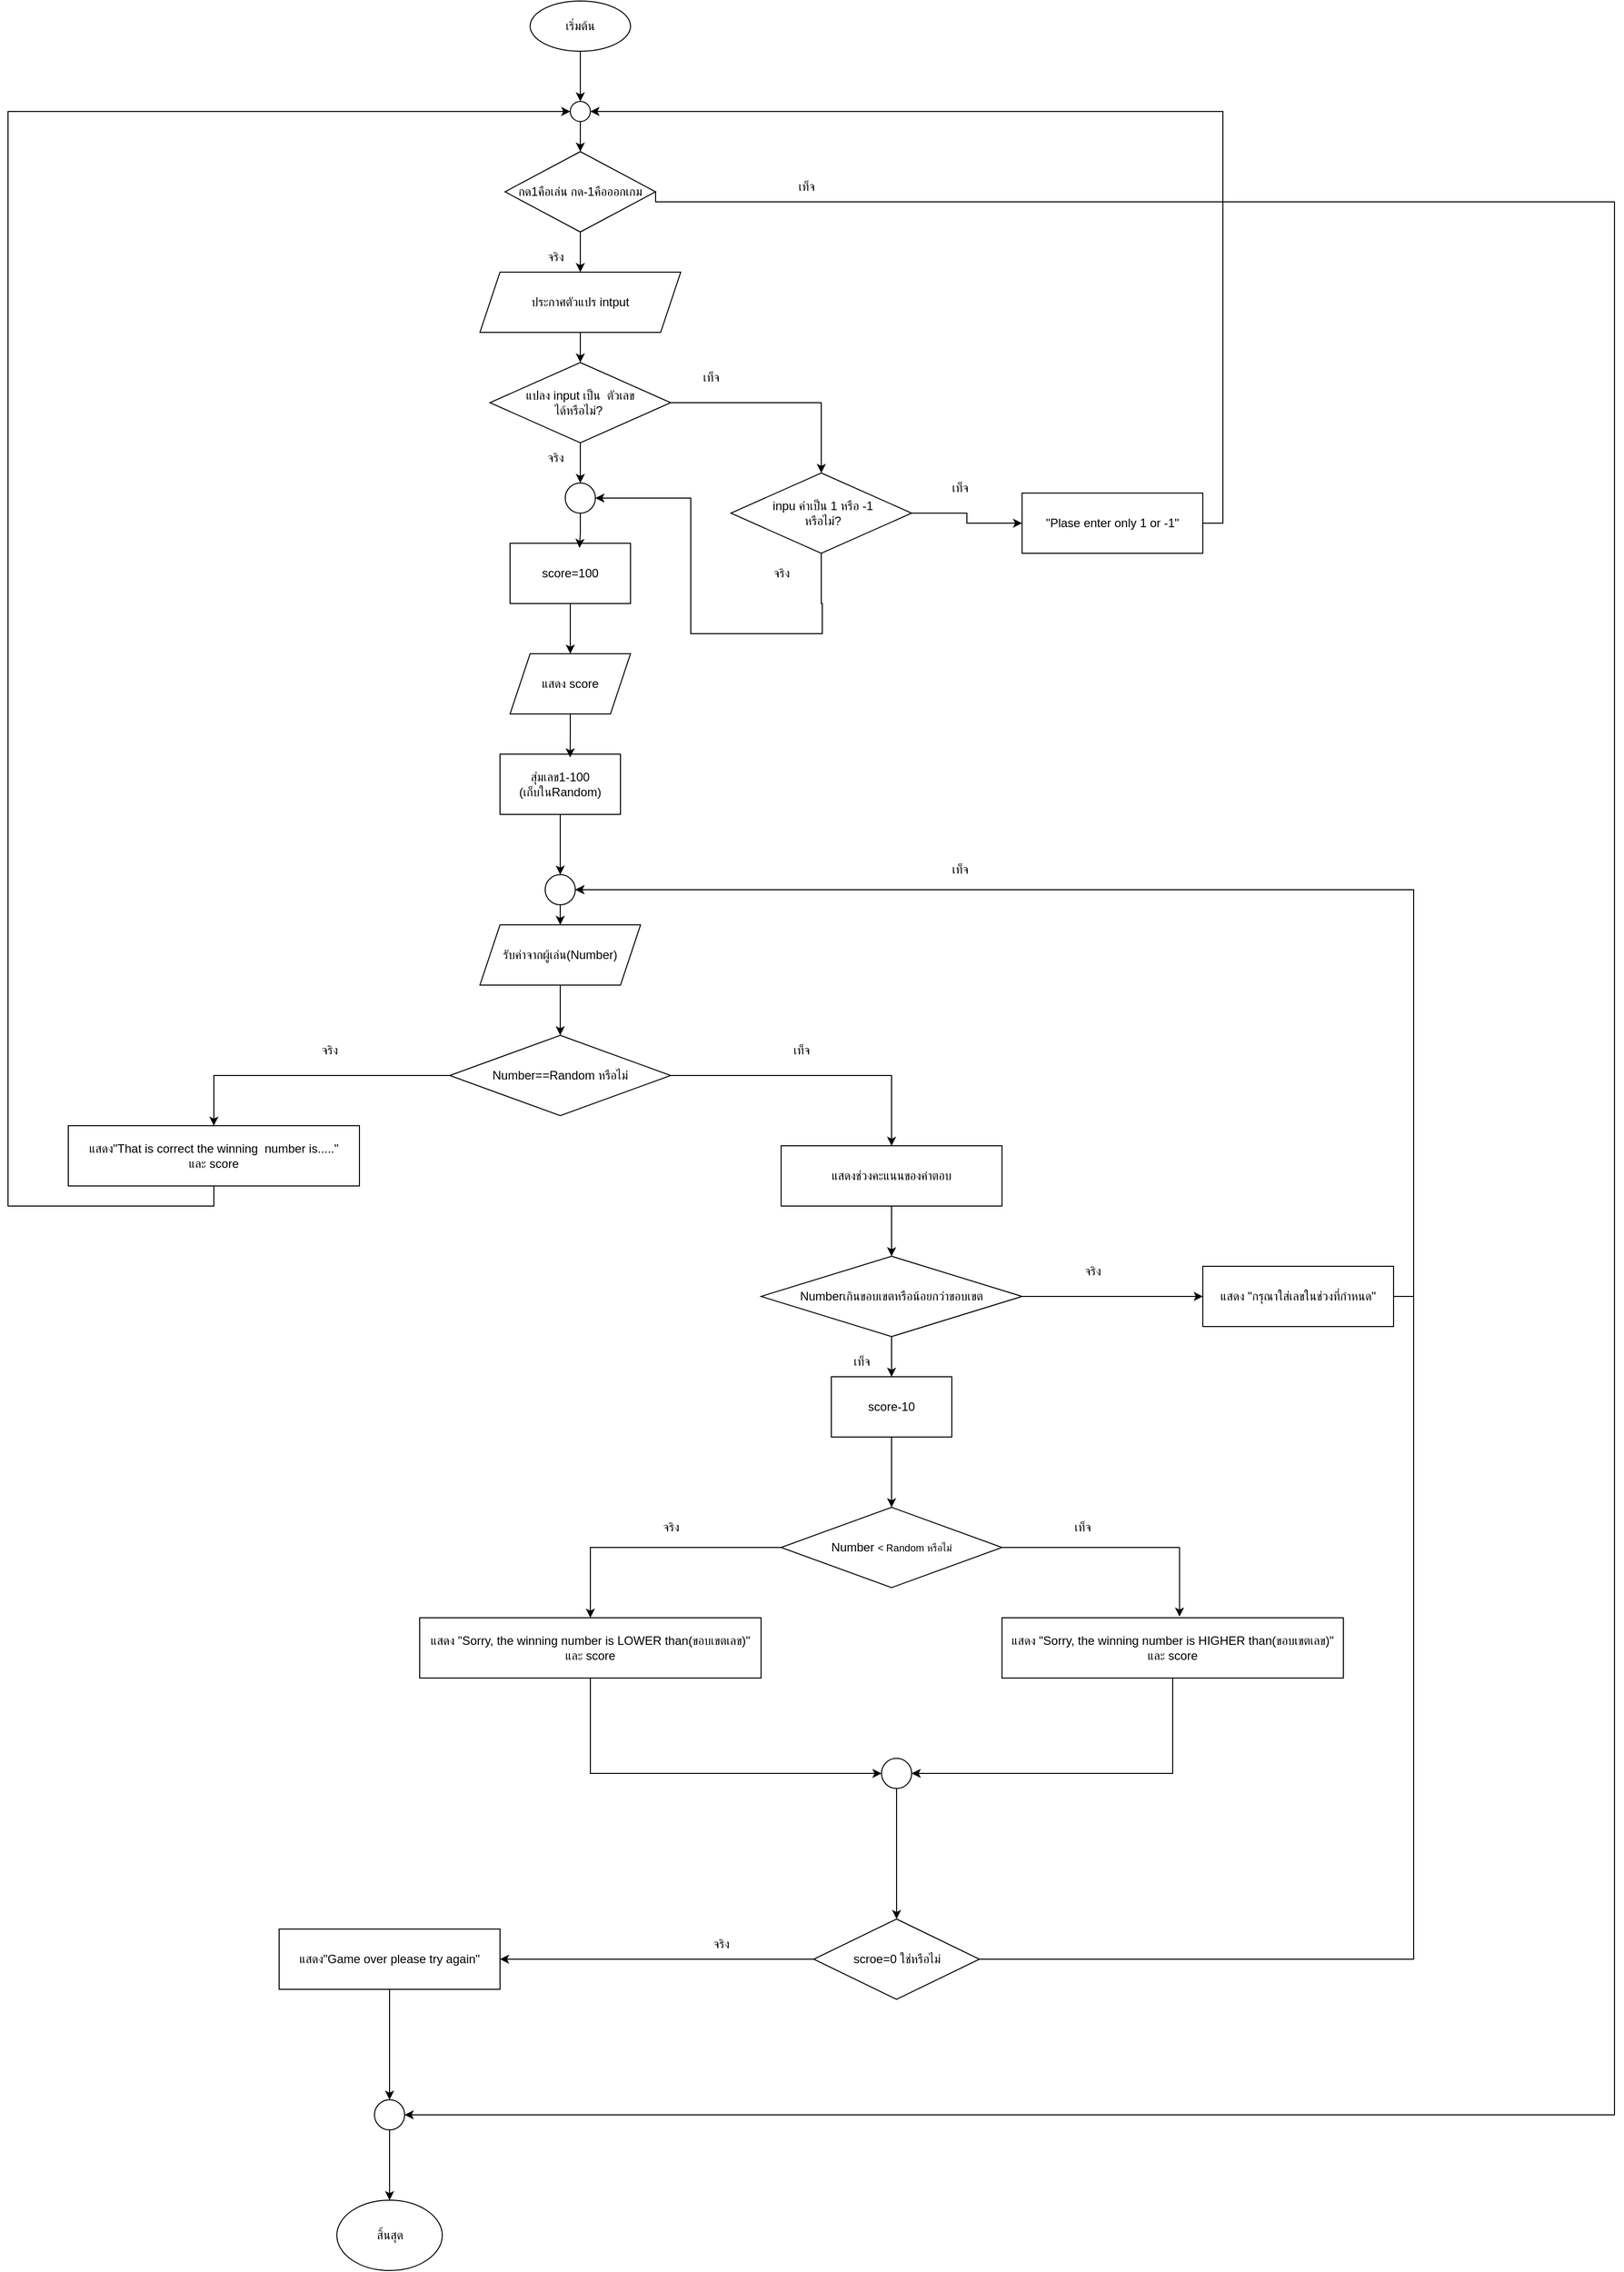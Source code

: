 <mxfile version="28.2.5">
  <diagram name="หน้า-1" id="lyNivr8_0ddyaPuqxxWx">
    <mxGraphModel grid="1" page="1" gridSize="10" guides="1" tooltips="1" connect="1" arrows="1" fold="1" pageScale="1" pageWidth="827" pageHeight="1169" math="0" shadow="0">
      <root>
        <mxCell id="0" />
        <mxCell id="1" parent="0" />
        <mxCell id="IU7YT0hGjiRqqW3T2i-U-1" style="edgeStyle=orthogonalEdgeStyle;rounded=0;orthogonalLoop=1;jettySize=auto;html=1;exitX=0.5;exitY=1;exitDx=0;exitDy=0;entryX=0.5;entryY=0;entryDx=0;entryDy=0;" edge="1" parent="1" source="IU7YT0hGjiRqqW3T2i-U-2" target="IU7YT0hGjiRqqW3T2i-U-18">
          <mxGeometry relative="1" as="geometry" />
        </mxCell>
        <mxCell id="IU7YT0hGjiRqqW3T2i-U-2" value="เริ่มต้น" style="ellipse;whiteSpace=wrap;html=1;" vertex="1" parent="1">
          <mxGeometry x="640" y="160" width="100" height="50" as="geometry" />
        </mxCell>
        <mxCell id="IU7YT0hGjiRqqW3T2i-U-3" value="" style="edgeStyle=orthogonalEdgeStyle;rounded=0;orthogonalLoop=1;jettySize=auto;html=1;" edge="1" parent="1" source="IU7YT0hGjiRqqW3T2i-U-5" target="IU7YT0hGjiRqqW3T2i-U-55">
          <mxGeometry relative="1" as="geometry" />
        </mxCell>
        <mxCell id="IU7YT0hGjiRqqW3T2i-U-4" style="edgeStyle=orthogonalEdgeStyle;rounded=0;orthogonalLoop=1;jettySize=auto;html=1;exitX=1;exitY=0.5;exitDx=0;exitDy=0;entryX=1;entryY=0.5;entryDx=0;entryDy=0;" edge="1" parent="1" source="IU7YT0hGjiRqqW3T2i-U-5" target="IU7YT0hGjiRqqW3T2i-U-37">
          <mxGeometry relative="1" as="geometry">
            <Array as="points">
              <mxPoint x="1720" y="360" />
              <mxPoint x="1720" y="2265" />
            </Array>
          </mxGeometry>
        </mxCell>
        <mxCell id="IU7YT0hGjiRqqW3T2i-U-5" value="กด1คือเล่น กด-1คือออกเกม" style="rhombus;whiteSpace=wrap;html=1;" vertex="1" parent="1">
          <mxGeometry x="615" y="310" width="150" height="80" as="geometry" />
        </mxCell>
        <mxCell id="IU7YT0hGjiRqqW3T2i-U-6" value="" style="edgeStyle=orthogonalEdgeStyle;rounded=0;orthogonalLoop=1;jettySize=auto;html=1;" edge="1" parent="1" source="IU7YT0hGjiRqqW3T2i-U-7" target="IU7YT0hGjiRqqW3T2i-U-59">
          <mxGeometry relative="1" as="geometry" />
        </mxCell>
        <mxCell id="IU7YT0hGjiRqqW3T2i-U-7" value="score=100" style="whiteSpace=wrap;html=1;" vertex="1" parent="1">
          <mxGeometry x="620" y="700" width="120" height="60" as="geometry" />
        </mxCell>
        <mxCell id="IU7YT0hGjiRqqW3T2i-U-8" style="edgeStyle=orthogonalEdgeStyle;rounded=0;orthogonalLoop=1;jettySize=auto;html=1;exitX=0.5;exitY=1;exitDx=0;exitDy=0;entryX=0.5;entryY=0;entryDx=0;entryDy=0;" edge="1" parent="1" source="IU7YT0hGjiRqqW3T2i-U-9" target="IU7YT0hGjiRqqW3T2i-U-41">
          <mxGeometry relative="1" as="geometry" />
        </mxCell>
        <mxCell id="IU7YT0hGjiRqqW3T2i-U-9" value="สุ่มเลข1-100&lt;div&gt;(เก็บในRandom)&lt;/div&gt;" style="whiteSpace=wrap;html=1;" vertex="1" parent="1">
          <mxGeometry x="610" y="910.0" width="120" height="60" as="geometry" />
        </mxCell>
        <mxCell id="IU7YT0hGjiRqqW3T2i-U-10" style="edgeStyle=orthogonalEdgeStyle;rounded=0;orthogonalLoop=1;jettySize=auto;html=1;exitX=0.5;exitY=1;exitDx=0;exitDy=0;entryX=0.5;entryY=0;entryDx=0;entryDy=0;" edge="1" parent="1" source="IU7YT0hGjiRqqW3T2i-U-11" target="IU7YT0hGjiRqqW3T2i-U-14">
          <mxGeometry relative="1" as="geometry" />
        </mxCell>
        <mxCell id="IU7YT0hGjiRqqW3T2i-U-11" value="รับค่าจากผู้เล่น(Number)" style="shape=parallelogram;perimeter=parallelogramPerimeter;whiteSpace=wrap;html=1;fixedSize=1;" vertex="1" parent="1">
          <mxGeometry x="590" y="1080" width="160" height="60" as="geometry" />
        </mxCell>
        <mxCell id="IU7YT0hGjiRqqW3T2i-U-12" value="" style="edgeStyle=orthogonalEdgeStyle;rounded=0;orthogonalLoop=1;jettySize=auto;html=1;" edge="1" parent="1" source="IU7YT0hGjiRqqW3T2i-U-14" target="IU7YT0hGjiRqqW3T2i-U-16">
          <mxGeometry relative="1" as="geometry" />
        </mxCell>
        <mxCell id="IU7YT0hGjiRqqW3T2i-U-13" style="edgeStyle=orthogonalEdgeStyle;rounded=0;orthogonalLoop=1;jettySize=auto;html=1;exitX=1;exitY=0.5;exitDx=0;exitDy=0;entryX=0.5;entryY=0;entryDx=0;entryDy=0;" edge="1" parent="1" source="IU7YT0hGjiRqqW3T2i-U-14" target="IU7YT0hGjiRqqW3T2i-U-53">
          <mxGeometry relative="1" as="geometry" />
        </mxCell>
        <mxCell id="IU7YT0hGjiRqqW3T2i-U-14" value="Number==Random หรือไม่" style="rhombus;whiteSpace=wrap;html=1;" vertex="1" parent="1">
          <mxGeometry x="560" y="1190" width="220" height="80" as="geometry" />
        </mxCell>
        <mxCell id="IU7YT0hGjiRqqW3T2i-U-15" style="edgeStyle=orthogonalEdgeStyle;rounded=0;orthogonalLoop=1;jettySize=auto;html=1;exitX=0.5;exitY=1;exitDx=0;exitDy=0;entryX=0;entryY=0.5;entryDx=0;entryDy=0;" edge="1" parent="1" source="IU7YT0hGjiRqqW3T2i-U-16" target="IU7YT0hGjiRqqW3T2i-U-18">
          <mxGeometry relative="1" as="geometry">
            <Array as="points">
              <mxPoint x="325" y="1360" />
              <mxPoint x="120" y="1360" />
              <mxPoint x="120" y="270" />
            </Array>
          </mxGeometry>
        </mxCell>
        <mxCell id="IU7YT0hGjiRqqW3T2i-U-16" value="แสดง&quot;That is correct the winning&amp;nbsp; number is.....&lt;span style=&quot;background-color: transparent; color: light-dark(rgb(0, 0, 0), rgb(255, 255, 255));&quot;&gt;&quot;&lt;/span&gt;&lt;div&gt;และ score&lt;/div&gt;" style="whiteSpace=wrap;html=1;" vertex="1" parent="1">
          <mxGeometry x="180" y="1280" width="290" height="60" as="geometry" />
        </mxCell>
        <mxCell id="IU7YT0hGjiRqqW3T2i-U-17" style="edgeStyle=orthogonalEdgeStyle;rounded=0;orthogonalLoop=1;jettySize=auto;html=1;exitX=0.5;exitY=1;exitDx=0;exitDy=0;entryX=0.5;entryY=0;entryDx=0;entryDy=0;" edge="1" parent="1" source="IU7YT0hGjiRqqW3T2i-U-18" target="IU7YT0hGjiRqqW3T2i-U-5">
          <mxGeometry relative="1" as="geometry" />
        </mxCell>
        <mxCell id="IU7YT0hGjiRqqW3T2i-U-18" value="" style="ellipse;whiteSpace=wrap;html=1;aspect=fixed;" vertex="1" parent="1">
          <mxGeometry x="680" y="260" width="20" height="20" as="geometry" />
        </mxCell>
        <mxCell id="IU7YT0hGjiRqqW3T2i-U-19" value="" style="edgeStyle=orthogonalEdgeStyle;rounded=0;orthogonalLoop=1;jettySize=auto;html=1;" edge="1" parent="1" source="IU7YT0hGjiRqqW3T2i-U-20" target="IU7YT0hGjiRqqW3T2i-U-22">
          <mxGeometry relative="1" as="geometry" />
        </mxCell>
        <mxCell id="IU7YT0hGjiRqqW3T2i-U-20" value="Number &lt;span style=&quot;font-size: 10px;&quot;&gt;&amp;lt; Random หรือไม่&lt;/span&gt;" style="rhombus;whiteSpace=wrap;html=1;" vertex="1" parent="1">
          <mxGeometry x="890" y="1660" width="220" height="80" as="geometry" />
        </mxCell>
        <mxCell id="IU7YT0hGjiRqqW3T2i-U-21" style="edgeStyle=orthogonalEdgeStyle;rounded=0;orthogonalLoop=1;jettySize=auto;html=1;exitX=0.5;exitY=1;exitDx=0;exitDy=0;entryX=0;entryY=0.5;entryDx=0;entryDy=0;" edge="1" parent="1" source="IU7YT0hGjiRqqW3T2i-U-22" target="IU7YT0hGjiRqqW3T2i-U-28">
          <mxGeometry relative="1" as="geometry" />
        </mxCell>
        <mxCell id="IU7YT0hGjiRqqW3T2i-U-22" value="แสดง &quot;Sorry, the winning number is LOWER than(ขอบเขตเลข)&quot;&lt;div&gt;และ score&lt;/div&gt;" style="whiteSpace=wrap;html=1;" vertex="1" parent="1">
          <mxGeometry x="530" y="1770" width="340" height="60" as="geometry" />
        </mxCell>
        <mxCell id="IU7YT0hGjiRqqW3T2i-U-23" value="จริง" style="text;html=1;align=center;verticalAlign=middle;resizable=0;points=[];autosize=1;strokeColor=none;fillColor=none;" vertex="1" parent="1">
          <mxGeometry x="420" y="1190" width="40" height="30" as="geometry" />
        </mxCell>
        <mxCell id="IU7YT0hGjiRqqW3T2i-U-24" style="edgeStyle=orthogonalEdgeStyle;rounded=0;orthogonalLoop=1;jettySize=auto;html=1;exitX=0.5;exitY=1;exitDx=0;exitDy=0;entryX=1;entryY=0.5;entryDx=0;entryDy=0;" edge="1" parent="1" source="IU7YT0hGjiRqqW3T2i-U-25" target="IU7YT0hGjiRqqW3T2i-U-28">
          <mxGeometry relative="1" as="geometry" />
        </mxCell>
        <mxCell id="IU7YT0hGjiRqqW3T2i-U-25" value="แสดง &quot;Sorry, the winning number is HIGHER than(ขอบเขตเลข)&quot;&lt;div&gt;และ score&lt;/div&gt;" style="whiteSpace=wrap;html=1;" vertex="1" parent="1">
          <mxGeometry x="1110" y="1770" width="340" height="60" as="geometry" />
        </mxCell>
        <mxCell id="IU7YT0hGjiRqqW3T2i-U-26" style="edgeStyle=orthogonalEdgeStyle;rounded=0;orthogonalLoop=1;jettySize=auto;html=1;exitX=1;exitY=0.5;exitDx=0;exitDy=0;entryX=0.52;entryY=-0.018;entryDx=0;entryDy=0;entryPerimeter=0;" edge="1" parent="1" source="IU7YT0hGjiRqqW3T2i-U-20" target="IU7YT0hGjiRqqW3T2i-U-25">
          <mxGeometry relative="1" as="geometry" />
        </mxCell>
        <mxCell id="IU7YT0hGjiRqqW3T2i-U-27" style="edgeStyle=orthogonalEdgeStyle;rounded=0;orthogonalLoop=1;jettySize=auto;html=1;exitX=0.5;exitY=1;exitDx=0;exitDy=0;entryX=0.5;entryY=0;entryDx=0;entryDy=0;" edge="1" parent="1" source="IU7YT0hGjiRqqW3T2i-U-28" target="IU7YT0hGjiRqqW3T2i-U-31">
          <mxGeometry relative="1" as="geometry" />
        </mxCell>
        <mxCell id="IU7YT0hGjiRqqW3T2i-U-28" value="" style="ellipse;whiteSpace=wrap;html=1;" vertex="1" parent="1">
          <mxGeometry x="990" y="1910" width="30" height="30" as="geometry" />
        </mxCell>
        <mxCell id="IU7YT0hGjiRqqW3T2i-U-29" value="" style="edgeStyle=orthogonalEdgeStyle;rounded=0;orthogonalLoop=1;jettySize=auto;html=1;" edge="1" parent="1" source="IU7YT0hGjiRqqW3T2i-U-31" target="IU7YT0hGjiRqqW3T2i-U-35">
          <mxGeometry relative="1" as="geometry" />
        </mxCell>
        <mxCell id="IU7YT0hGjiRqqW3T2i-U-30" style="edgeStyle=orthogonalEdgeStyle;rounded=0;orthogonalLoop=1;jettySize=auto;html=1;exitX=1;exitY=0.5;exitDx=0;exitDy=0;entryX=1;entryY=0.5;entryDx=0;entryDy=0;" edge="1" parent="1" source="IU7YT0hGjiRqqW3T2i-U-31" target="IU7YT0hGjiRqqW3T2i-U-41">
          <mxGeometry relative="1" as="geometry">
            <Array as="points">
              <mxPoint x="1520" y="2110" />
              <mxPoint x="1520" y="1045" />
            </Array>
          </mxGeometry>
        </mxCell>
        <mxCell id="IU7YT0hGjiRqqW3T2i-U-31" value="scroe=0 ใช่หรือไม่" style="rhombus;whiteSpace=wrap;html=1;" vertex="1" parent="1">
          <mxGeometry x="922.5" y="2070" width="165" height="80" as="geometry" />
        </mxCell>
        <mxCell id="IU7YT0hGjiRqqW3T2i-U-32" value="จริง" style="text;html=1;align=center;verticalAlign=middle;resizable=0;points=[];autosize=1;strokeColor=none;fillColor=none;" vertex="1" parent="1">
          <mxGeometry x="760" y="1665" width="40" height="30" as="geometry" />
        </mxCell>
        <mxCell id="IU7YT0hGjiRqqW3T2i-U-33" value="เท็จ" style="text;html=1;align=center;verticalAlign=middle;resizable=0;points=[];autosize=1;strokeColor=none;fillColor=none;" vertex="1" parent="1">
          <mxGeometry x="1170" y="1665" width="40" height="30" as="geometry" />
        </mxCell>
        <mxCell id="IU7YT0hGjiRqqW3T2i-U-34" value="" style="edgeStyle=orthogonalEdgeStyle;rounded=0;orthogonalLoop=1;jettySize=auto;html=1;" edge="1" parent="1" source="IU7YT0hGjiRqqW3T2i-U-35" target="IU7YT0hGjiRqqW3T2i-U-37">
          <mxGeometry relative="1" as="geometry" />
        </mxCell>
        <mxCell id="IU7YT0hGjiRqqW3T2i-U-35" value="แสดง&quot;Game over please try again&quot;" style="whiteSpace=wrap;html=1;" vertex="1" parent="1">
          <mxGeometry x="390" y="2080" width="220" height="60" as="geometry" />
        </mxCell>
        <mxCell id="IU7YT0hGjiRqqW3T2i-U-36" style="edgeStyle=orthogonalEdgeStyle;rounded=0;orthogonalLoop=1;jettySize=auto;html=1;exitX=0.5;exitY=1;exitDx=0;exitDy=0;entryX=0.5;entryY=0;entryDx=0;entryDy=0;" edge="1" parent="1" source="IU7YT0hGjiRqqW3T2i-U-37" target="IU7YT0hGjiRqqW3T2i-U-38">
          <mxGeometry relative="1" as="geometry" />
        </mxCell>
        <mxCell id="IU7YT0hGjiRqqW3T2i-U-37" value="" style="ellipse;whiteSpace=wrap;html=1;" vertex="1" parent="1">
          <mxGeometry x="485" y="2250" width="30" height="30" as="geometry" />
        </mxCell>
        <mxCell id="IU7YT0hGjiRqqW3T2i-U-38" value="สิ้นสุด" style="ellipse;whiteSpace=wrap;html=1;" vertex="1" parent="1">
          <mxGeometry x="447.5" y="2350" width="105" height="70" as="geometry" />
        </mxCell>
        <mxCell id="IU7YT0hGjiRqqW3T2i-U-39" value="จริง" style="text;html=1;align=center;verticalAlign=middle;resizable=0;points=[];autosize=1;strokeColor=none;fillColor=none;" vertex="1" parent="1">
          <mxGeometry x="810" y="2080" width="40" height="30" as="geometry" />
        </mxCell>
        <mxCell id="IU7YT0hGjiRqqW3T2i-U-40" style="edgeStyle=orthogonalEdgeStyle;rounded=0;orthogonalLoop=1;jettySize=auto;html=1;exitX=0.5;exitY=1;exitDx=0;exitDy=0;entryX=0.5;entryY=0;entryDx=0;entryDy=0;" edge="1" parent="1" source="IU7YT0hGjiRqqW3T2i-U-41" target="IU7YT0hGjiRqqW3T2i-U-11">
          <mxGeometry relative="1" as="geometry" />
        </mxCell>
        <mxCell id="IU7YT0hGjiRqqW3T2i-U-41" value="" style="ellipse;whiteSpace=wrap;html=1;" vertex="1" parent="1">
          <mxGeometry x="655" y="1030" width="30" height="30" as="geometry" />
        </mxCell>
        <mxCell id="IU7YT0hGjiRqqW3T2i-U-42" style="edgeStyle=orthogonalEdgeStyle;rounded=0;orthogonalLoop=1;jettySize=auto;html=1;exitX=0.5;exitY=1;exitDx=0;exitDy=0;entryX=0.5;entryY=0;entryDx=0;entryDy=0;" edge="1" parent="1" source="IU7YT0hGjiRqqW3T2i-U-43" target="IU7YT0hGjiRqqW3T2i-U-20">
          <mxGeometry relative="1" as="geometry" />
        </mxCell>
        <mxCell id="IU7YT0hGjiRqqW3T2i-U-43" value="score-10" style="whiteSpace=wrap;html=1;" vertex="1" parent="1">
          <mxGeometry x="940" y="1530" width="120" height="60" as="geometry" />
        </mxCell>
        <mxCell id="IU7YT0hGjiRqqW3T2i-U-44" style="edgeStyle=orthogonalEdgeStyle;rounded=0;orthogonalLoop=1;jettySize=auto;html=1;exitX=0.5;exitY=1;exitDx=0;exitDy=0;entryX=0.5;entryY=0;entryDx=0;entryDy=0;" edge="1" parent="1" source="IU7YT0hGjiRqqW3T2i-U-46" target="IU7YT0hGjiRqqW3T2i-U-43">
          <mxGeometry relative="1" as="geometry" />
        </mxCell>
        <mxCell id="IU7YT0hGjiRqqW3T2i-U-45" value="" style="edgeStyle=orthogonalEdgeStyle;rounded=0;orthogonalLoop=1;jettySize=auto;html=1;" edge="1" parent="1" source="IU7YT0hGjiRqqW3T2i-U-46" target="IU7YT0hGjiRqqW3T2i-U-49">
          <mxGeometry relative="1" as="geometry" />
        </mxCell>
        <mxCell id="IU7YT0hGjiRqqW3T2i-U-46" value="Numberเกินขอบเขตหรือน้อยกว่าขอบเขต" style="rhombus;whiteSpace=wrap;html=1;" vertex="1" parent="1">
          <mxGeometry x="870" y="1410" width="260" height="80" as="geometry" />
        </mxCell>
        <mxCell id="IU7YT0hGjiRqqW3T2i-U-47" value="เท็จ" style="text;html=1;align=center;verticalAlign=middle;resizable=0;points=[];autosize=1;strokeColor=none;fillColor=none;" vertex="1" parent="1">
          <mxGeometry x="890" y="1190" width="40" height="30" as="geometry" />
        </mxCell>
        <mxCell id="IU7YT0hGjiRqqW3T2i-U-48" style="edgeStyle=orthogonalEdgeStyle;rounded=0;orthogonalLoop=1;jettySize=auto;html=1;exitX=1;exitY=0.5;exitDx=0;exitDy=0;entryX=1;entryY=0.5;entryDx=0;entryDy=0;" edge="1" parent="1" source="IU7YT0hGjiRqqW3T2i-U-49" target="IU7YT0hGjiRqqW3T2i-U-41">
          <mxGeometry relative="1" as="geometry" />
        </mxCell>
        <mxCell id="IU7YT0hGjiRqqW3T2i-U-49" value="แสดง &quot;กรุณาใส่เลขในช่วงที่กำหนด&quot;" style="whiteSpace=wrap;html=1;" vertex="1" parent="1">
          <mxGeometry x="1310" y="1420" width="190" height="60" as="geometry" />
        </mxCell>
        <mxCell id="IU7YT0hGjiRqqW3T2i-U-50" value="เท็จ" style="text;html=1;align=center;verticalAlign=middle;resizable=0;points=[];autosize=1;strokeColor=none;fillColor=none;" vertex="1" parent="1">
          <mxGeometry x="950" y="1500" width="40" height="30" as="geometry" />
        </mxCell>
        <mxCell id="IU7YT0hGjiRqqW3T2i-U-51" value="จริง" style="text;html=1;align=center;verticalAlign=middle;resizable=0;points=[];autosize=1;strokeColor=none;fillColor=none;" vertex="1" parent="1">
          <mxGeometry x="1180" y="1410" width="40" height="30" as="geometry" />
        </mxCell>
        <mxCell id="IU7YT0hGjiRqqW3T2i-U-52" style="edgeStyle=orthogonalEdgeStyle;rounded=0;orthogonalLoop=1;jettySize=auto;html=1;exitX=0.5;exitY=1;exitDx=0;exitDy=0;entryX=0.5;entryY=0;entryDx=0;entryDy=0;" edge="1" parent="1" source="IU7YT0hGjiRqqW3T2i-U-53" target="IU7YT0hGjiRqqW3T2i-U-46">
          <mxGeometry relative="1" as="geometry" />
        </mxCell>
        <mxCell id="IU7YT0hGjiRqqW3T2i-U-53" value="แสดงช่วงคะแนนของคำตอบ" style="rounded=0;whiteSpace=wrap;html=1;" vertex="1" parent="1">
          <mxGeometry x="890" y="1300" width="220" height="60" as="geometry" />
        </mxCell>
        <mxCell id="IU7YT0hGjiRqqW3T2i-U-54" value="" style="edgeStyle=orthogonalEdgeStyle;rounded=0;orthogonalLoop=1;jettySize=auto;html=1;" edge="1" parent="1" source="IU7YT0hGjiRqqW3T2i-U-55" target="IU7YT0hGjiRqqW3T2i-U-58">
          <mxGeometry relative="1" as="geometry" />
        </mxCell>
        <mxCell id="IU7YT0hGjiRqqW3T2i-U-55" value="ประกาศตัวแปร intput" style="shape=parallelogram;perimeter=parallelogramPerimeter;whiteSpace=wrap;html=1;fixedSize=1;" vertex="1" parent="1">
          <mxGeometry x="590" y="430" width="200" height="60" as="geometry" />
        </mxCell>
        <mxCell id="IU7YT0hGjiRqqW3T2i-U-56" style="edgeStyle=orthogonalEdgeStyle;rounded=0;orthogonalLoop=1;jettySize=auto;html=1;entryX=0.5;entryY=0;entryDx=0;entryDy=0;" edge="1" parent="1" source="IU7YT0hGjiRqqW3T2i-U-58" target="IU7YT0hGjiRqqW3T2i-U-70">
          <mxGeometry relative="1" as="geometry" />
        </mxCell>
        <mxCell id="IU7YT0hGjiRqqW3T2i-U-57" style="edgeStyle=orthogonalEdgeStyle;rounded=0;orthogonalLoop=1;jettySize=auto;html=1;exitX=0.5;exitY=1;exitDx=0;exitDy=0;entryX=0.5;entryY=0;entryDx=0;entryDy=0;" edge="1" parent="1" source="IU7YT0hGjiRqqW3T2i-U-58" target="IU7YT0hGjiRqqW3T2i-U-72">
          <mxGeometry relative="1" as="geometry" />
        </mxCell>
        <mxCell id="IU7YT0hGjiRqqW3T2i-U-58" value="แปลง input เป็น&amp;nbsp; ตัวเลข&lt;div&gt;ได้หรือไม่?&amp;nbsp;&lt;/div&gt;" style="rhombus;whiteSpace=wrap;html=1;" vertex="1" parent="1">
          <mxGeometry x="600" y="520" width="180" height="80" as="geometry" />
        </mxCell>
        <mxCell id="IU7YT0hGjiRqqW3T2i-U-59" value="แสดง score" style="shape=parallelogram;perimeter=parallelogramPerimeter;whiteSpace=wrap;html=1;fixedSize=1;" vertex="1" parent="1">
          <mxGeometry x="620" y="810" width="120" height="60" as="geometry" />
        </mxCell>
        <mxCell id="IU7YT0hGjiRqqW3T2i-U-60" style="edgeStyle=orthogonalEdgeStyle;rounded=0;orthogonalLoop=1;jettySize=auto;html=1;exitX=1;exitY=0.5;exitDx=0;exitDy=0;entryX=1;entryY=0.5;entryDx=0;entryDy=0;" edge="1" parent="1" source="IU7YT0hGjiRqqW3T2i-U-61" target="IU7YT0hGjiRqqW3T2i-U-18">
          <mxGeometry relative="1" as="geometry" />
        </mxCell>
        <mxCell id="IU7YT0hGjiRqqW3T2i-U-61" value="&quot;Plase enter only 1 or -1&quot;" style="whiteSpace=wrap;html=1;" vertex="1" parent="1">
          <mxGeometry x="1130" y="650" width="180" height="60" as="geometry" />
        </mxCell>
        <mxCell id="IU7YT0hGjiRqqW3T2i-U-62" style="edgeStyle=orthogonalEdgeStyle;rounded=0;orthogonalLoop=1;jettySize=auto;html=1;exitX=0.5;exitY=1;exitDx=0;exitDy=0;entryX=0.582;entryY=0.054;entryDx=0;entryDy=0;entryPerimeter=0;" edge="1" parent="1" source="IU7YT0hGjiRqqW3T2i-U-59" target="IU7YT0hGjiRqqW3T2i-U-9">
          <mxGeometry relative="1" as="geometry" />
        </mxCell>
        <mxCell id="IU7YT0hGjiRqqW3T2i-U-63" value="จริง" style="text;html=1;align=center;verticalAlign=middle;resizable=0;points=[];autosize=1;strokeColor=none;fillColor=none;" vertex="1" parent="1">
          <mxGeometry x="645" y="400" width="40" height="30" as="geometry" />
        </mxCell>
        <mxCell id="IU7YT0hGjiRqqW3T2i-U-64" value="เท็จ" style="text;html=1;align=center;verticalAlign=middle;resizable=0;points=[];autosize=1;strokeColor=none;fillColor=none;" vertex="1" parent="1">
          <mxGeometry x="895" y="330" width="40" height="30" as="geometry" />
        </mxCell>
        <mxCell id="IU7YT0hGjiRqqW3T2i-U-65" value="เท็จ" style="text;html=1;align=center;verticalAlign=middle;resizable=0;points=[];autosize=1;strokeColor=none;fillColor=none;" vertex="1" parent="1">
          <mxGeometry x="1047.5" y="1010" width="40" height="30" as="geometry" />
        </mxCell>
        <mxCell id="IU7YT0hGjiRqqW3T2i-U-66" value="เท็จ" style="text;html=1;align=center;verticalAlign=middle;resizable=0;points=[];autosize=1;strokeColor=none;fillColor=none;" vertex="1" parent="1">
          <mxGeometry x="800" y="520" width="40" height="30" as="geometry" />
        </mxCell>
        <mxCell id="IU7YT0hGjiRqqW3T2i-U-67" value="จริง" style="text;html=1;align=center;verticalAlign=middle;resizable=0;points=[];autosize=1;strokeColor=none;fillColor=none;" vertex="1" parent="1">
          <mxGeometry x="645" y="600" width="40" height="30" as="geometry" />
        </mxCell>
        <mxCell id="IU7YT0hGjiRqqW3T2i-U-68" style="edgeStyle=orthogonalEdgeStyle;rounded=0;orthogonalLoop=1;jettySize=auto;html=1;entryX=0;entryY=0.5;entryDx=0;entryDy=0;" edge="1" parent="1" source="IU7YT0hGjiRqqW3T2i-U-70" target="IU7YT0hGjiRqqW3T2i-U-61">
          <mxGeometry relative="1" as="geometry" />
        </mxCell>
        <mxCell id="IU7YT0hGjiRqqW3T2i-U-69" style="edgeStyle=orthogonalEdgeStyle;rounded=0;orthogonalLoop=1;jettySize=auto;html=1;entryX=1;entryY=0.5;entryDx=0;entryDy=0;" edge="1" parent="1" source="IU7YT0hGjiRqqW3T2i-U-70" target="IU7YT0hGjiRqqW3T2i-U-72">
          <mxGeometry relative="1" as="geometry">
            <mxPoint x="800" y="620" as="targetPoint" />
            <Array as="points">
              <mxPoint x="930" y="760" />
              <mxPoint x="931" y="760" />
              <mxPoint x="931" y="790" />
              <mxPoint x="800" y="790" />
              <mxPoint x="800" y="655" />
            </Array>
          </mxGeometry>
        </mxCell>
        <mxCell id="IU7YT0hGjiRqqW3T2i-U-70" value="&amp;nbsp;inpu ค่าเป็น 1 หรือ -1&lt;br&gt;&amp;nbsp;หรือไม่?" style="rhombus;whiteSpace=wrap;html=1;" vertex="1" parent="1">
          <mxGeometry x="840" y="630" width="180" height="80" as="geometry" />
        </mxCell>
        <mxCell id="IU7YT0hGjiRqqW3T2i-U-71" value="เท็จ" style="text;html=1;align=center;verticalAlign=middle;resizable=0;points=[];autosize=1;strokeColor=none;fillColor=none;" vertex="1" parent="1">
          <mxGeometry x="1047.5" y="630" width="40" height="30" as="geometry" />
        </mxCell>
        <mxCell id="IU7YT0hGjiRqqW3T2i-U-72" value="" style="ellipse;whiteSpace=wrap;html=1;" vertex="1" parent="1">
          <mxGeometry x="675" y="640" width="30" height="30" as="geometry" />
        </mxCell>
        <mxCell id="IU7YT0hGjiRqqW3T2i-U-73" style="edgeStyle=orthogonalEdgeStyle;rounded=0;orthogonalLoop=1;jettySize=auto;html=1;entryX=0.576;entryY=0.077;entryDx=0;entryDy=0;entryPerimeter=0;" edge="1" parent="1" source="IU7YT0hGjiRqqW3T2i-U-72" target="IU7YT0hGjiRqqW3T2i-U-7">
          <mxGeometry relative="1" as="geometry" />
        </mxCell>
        <mxCell id="IU7YT0hGjiRqqW3T2i-U-74" value="จริง" style="text;html=1;align=center;verticalAlign=middle;resizable=0;points=[];autosize=1;strokeColor=none;fillColor=none;" vertex="1" parent="1">
          <mxGeometry x="870" y="715" width="40" height="30" as="geometry" />
        </mxCell>
      </root>
    </mxGraphModel>
  </diagram>
</mxfile>
